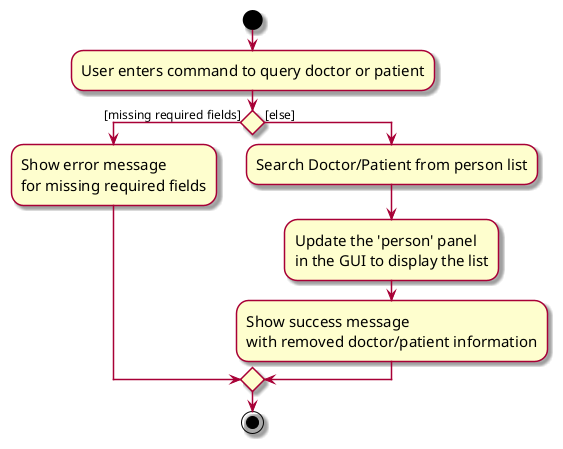 @startuml
skin rose
skinparam ActivityFontSize 15
skinparam ArrowFontSize 12

start
:User enters command to query doctor or patient;


if () then ([missing required fields])
    :Show error message\nfor missing required fields;
else ([else])
    :Search Doctor/Patient from person list;
    :Update the 'person' panel\nin the GUI to display the list;
    :Show success message\nwith removed doctor/patient information;
endif


stop
@enduml
